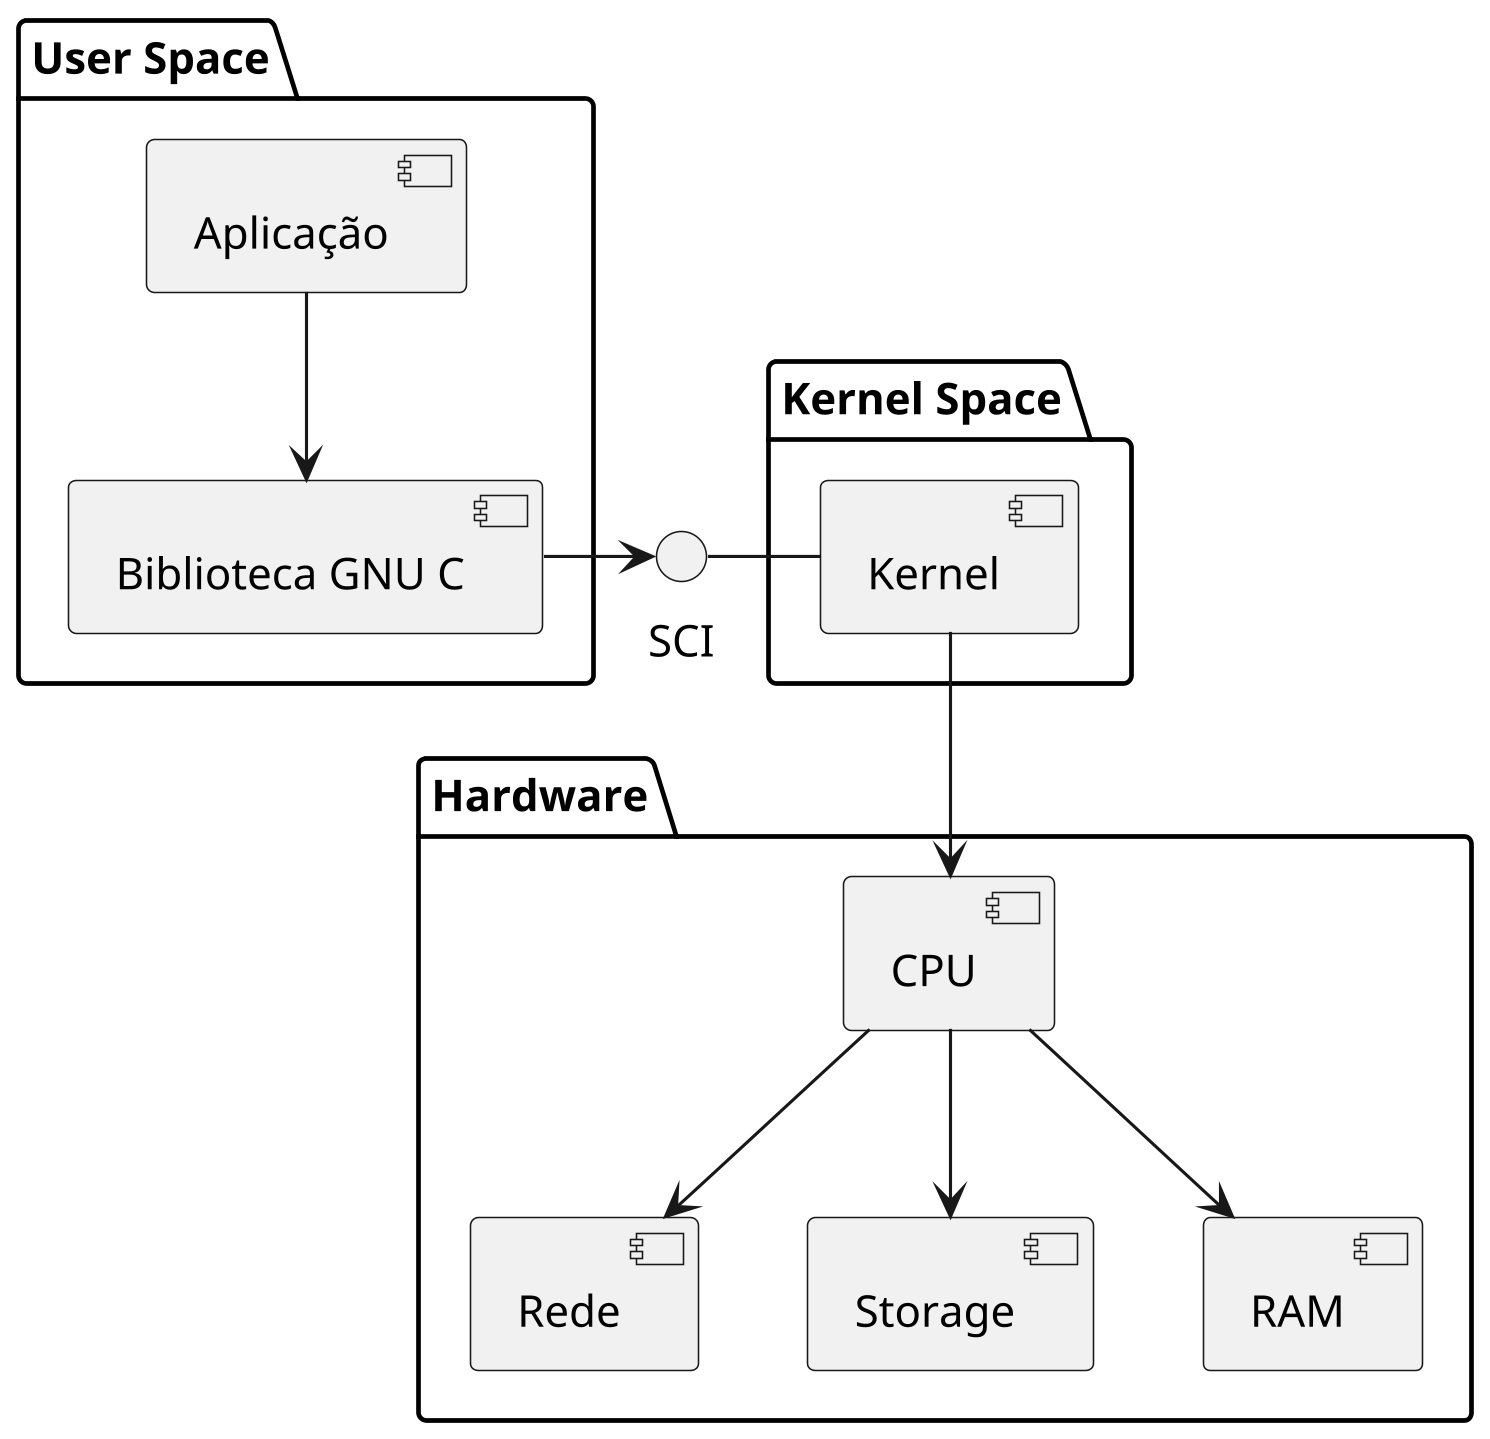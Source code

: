 @startuml kernel-stack

skinparam dpi 300

interface "SCI" as SCI

package "User Space" {
  component "Aplicação" as Application
  component "Biblioteca GNU C" as GLIBC
}

package "Kernel Space" {
  component "Kernel" as Kernel
}

package "Hardware" {
  component "Rede" as Network
  component "Storage" as Storage
  component "RAM" as RAM
  component "CPU" as CPU
}

Application -down-> GLIBC
GLIBC -right-> SCI
SCI -right- Kernel
Kernel --> CPU
CPU --> RAM
CPU --> Storage
CPU --> Network


@enduml
